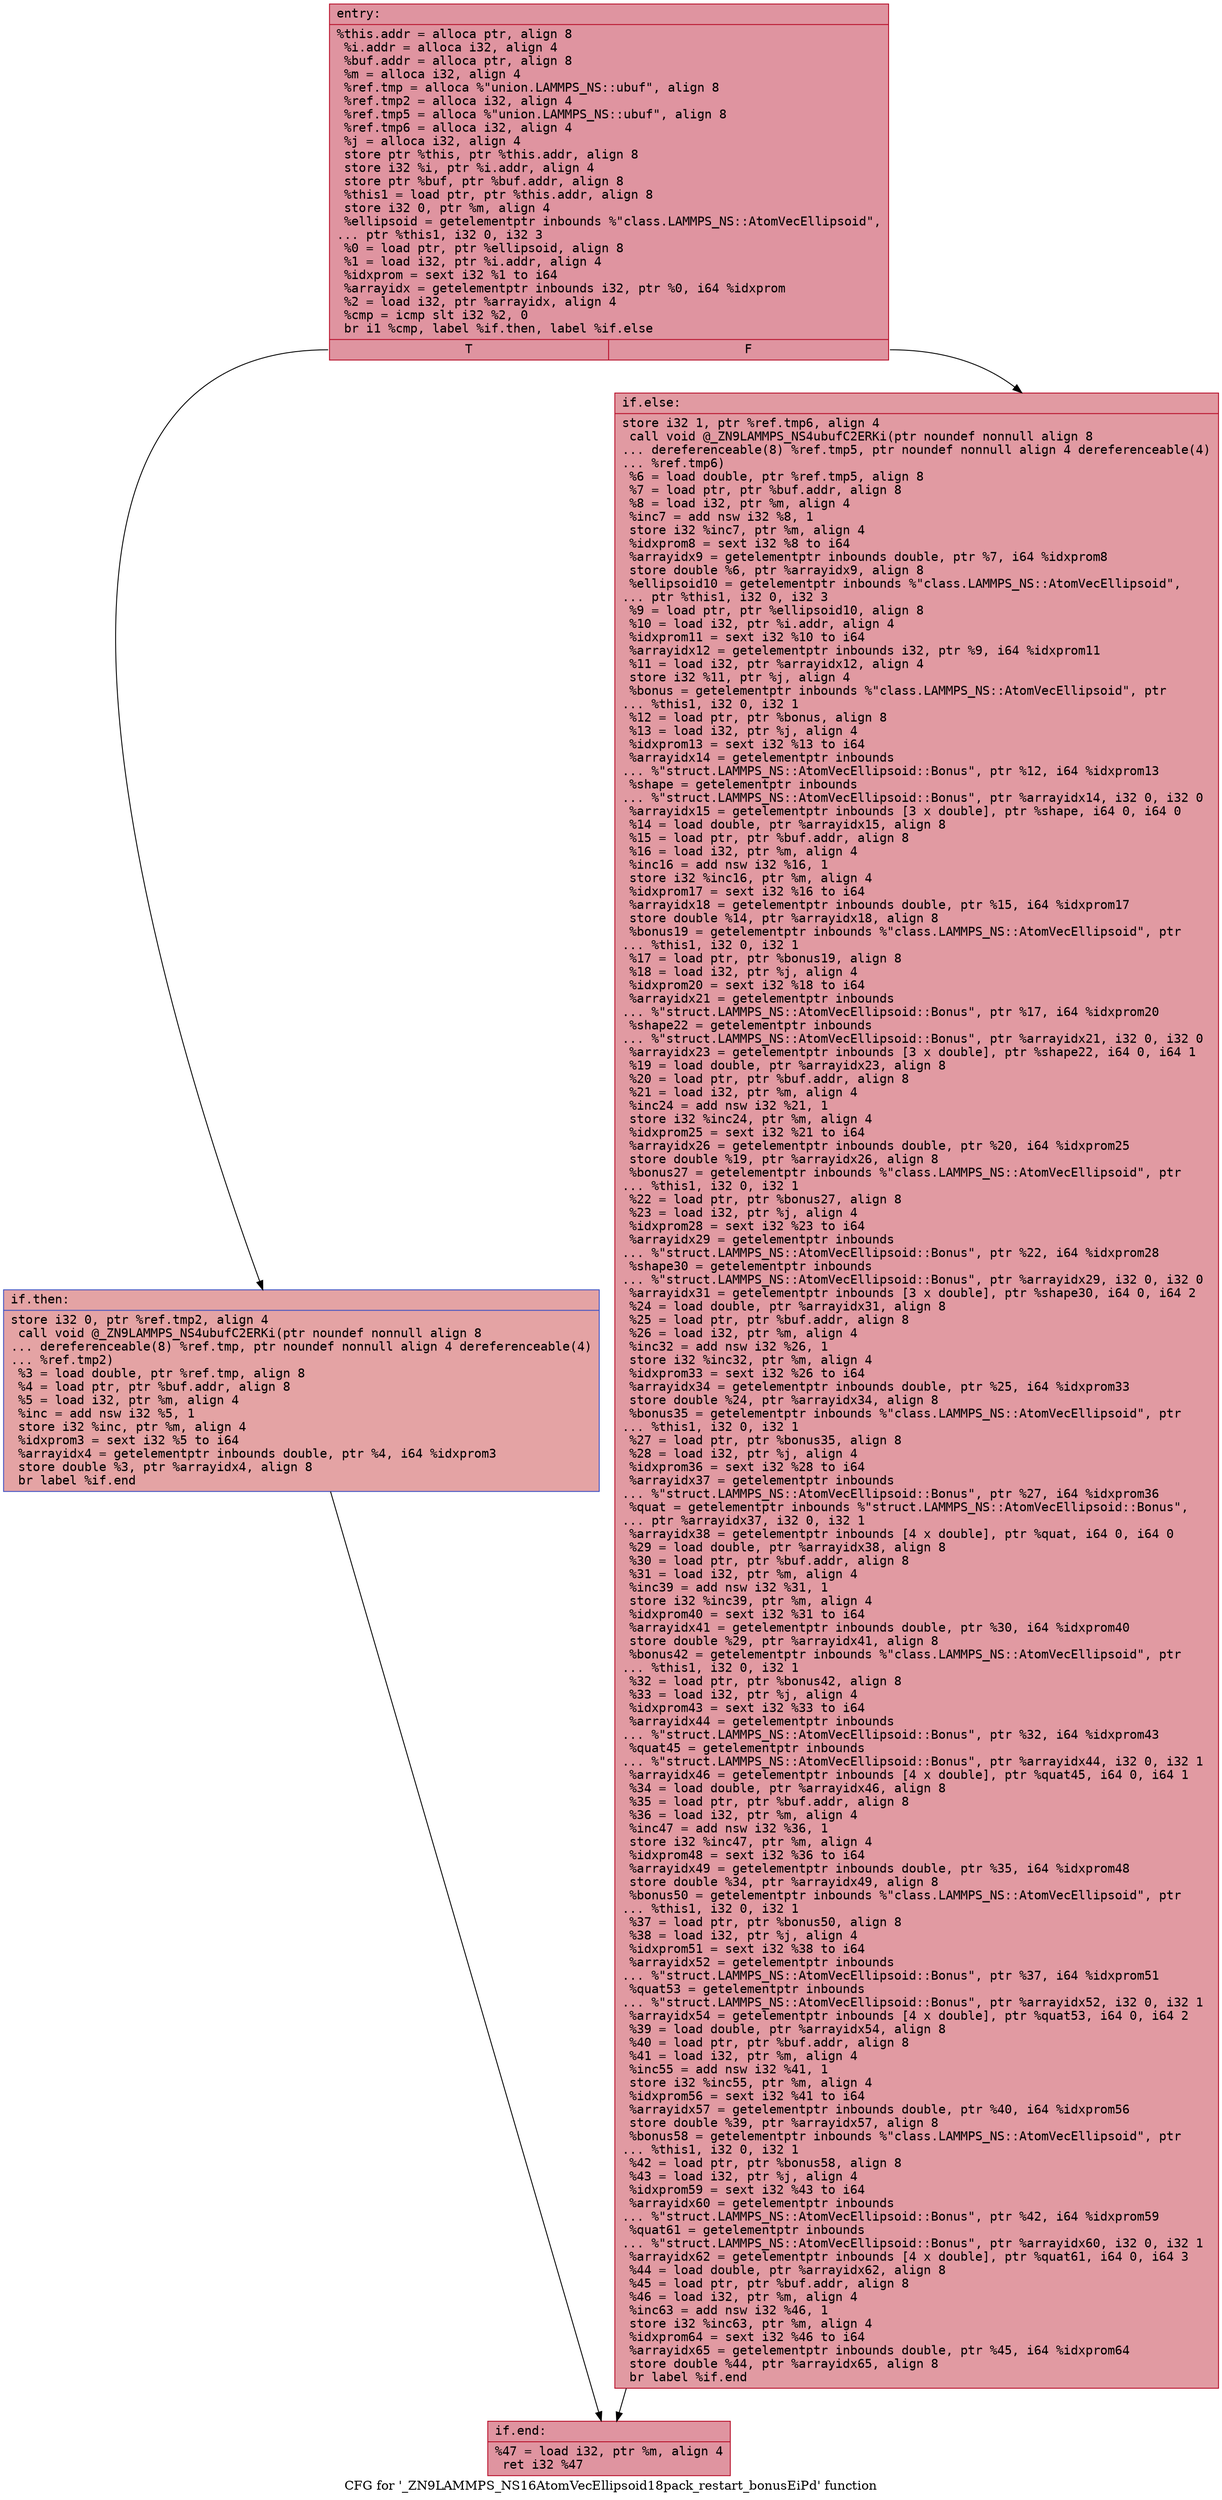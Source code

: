 digraph "CFG for '_ZN9LAMMPS_NS16AtomVecEllipsoid18pack_restart_bonusEiPd' function" {
	label="CFG for '_ZN9LAMMPS_NS16AtomVecEllipsoid18pack_restart_bonusEiPd' function";

	Node0x556728d97580 [shape=record,color="#b70d28ff", style=filled, fillcolor="#b70d2870" fontname="Courier",label="{entry:\l|  %this.addr = alloca ptr, align 8\l  %i.addr = alloca i32, align 4\l  %buf.addr = alloca ptr, align 8\l  %m = alloca i32, align 4\l  %ref.tmp = alloca %\"union.LAMMPS_NS::ubuf\", align 8\l  %ref.tmp2 = alloca i32, align 4\l  %ref.tmp5 = alloca %\"union.LAMMPS_NS::ubuf\", align 8\l  %ref.tmp6 = alloca i32, align 4\l  %j = alloca i32, align 4\l  store ptr %this, ptr %this.addr, align 8\l  store i32 %i, ptr %i.addr, align 4\l  store ptr %buf, ptr %buf.addr, align 8\l  %this1 = load ptr, ptr %this.addr, align 8\l  store i32 0, ptr %m, align 4\l  %ellipsoid = getelementptr inbounds %\"class.LAMMPS_NS::AtomVecEllipsoid\",\l... ptr %this1, i32 0, i32 3\l  %0 = load ptr, ptr %ellipsoid, align 8\l  %1 = load i32, ptr %i.addr, align 4\l  %idxprom = sext i32 %1 to i64\l  %arrayidx = getelementptr inbounds i32, ptr %0, i64 %idxprom\l  %2 = load i32, ptr %arrayidx, align 4\l  %cmp = icmp slt i32 %2, 0\l  br i1 %cmp, label %if.then, label %if.else\l|{<s0>T|<s1>F}}"];
	Node0x556728d97580:s0 -> Node0x556728d98340[tooltip="entry -> if.then\nProbability 37.50%" ];
	Node0x556728d97580:s1 -> Node0x556728d983b0[tooltip="entry -> if.else\nProbability 62.50%" ];
	Node0x556728d98340 [shape=record,color="#3d50c3ff", style=filled, fillcolor="#c32e3170" fontname="Courier",label="{if.then:\l|  store i32 0, ptr %ref.tmp2, align 4\l  call void @_ZN9LAMMPS_NS4ubufC2ERKi(ptr noundef nonnull align 8\l... dereferenceable(8) %ref.tmp, ptr noundef nonnull align 4 dereferenceable(4)\l... %ref.tmp2)\l  %3 = load double, ptr %ref.tmp, align 8\l  %4 = load ptr, ptr %buf.addr, align 8\l  %5 = load i32, ptr %m, align 4\l  %inc = add nsw i32 %5, 1\l  store i32 %inc, ptr %m, align 4\l  %idxprom3 = sext i32 %5 to i64\l  %arrayidx4 = getelementptr inbounds double, ptr %4, i64 %idxprom3\l  store double %3, ptr %arrayidx4, align 8\l  br label %if.end\l}"];
	Node0x556728d98340 -> Node0x556728d98b80[tooltip="if.then -> if.end\nProbability 100.00%" ];
	Node0x556728d983b0 [shape=record,color="#b70d28ff", style=filled, fillcolor="#bb1b2c70" fontname="Courier",label="{if.else:\l|  store i32 1, ptr %ref.tmp6, align 4\l  call void @_ZN9LAMMPS_NS4ubufC2ERKi(ptr noundef nonnull align 8\l... dereferenceable(8) %ref.tmp5, ptr noundef nonnull align 4 dereferenceable(4)\l... %ref.tmp6)\l  %6 = load double, ptr %ref.tmp5, align 8\l  %7 = load ptr, ptr %buf.addr, align 8\l  %8 = load i32, ptr %m, align 4\l  %inc7 = add nsw i32 %8, 1\l  store i32 %inc7, ptr %m, align 4\l  %idxprom8 = sext i32 %8 to i64\l  %arrayidx9 = getelementptr inbounds double, ptr %7, i64 %idxprom8\l  store double %6, ptr %arrayidx9, align 8\l  %ellipsoid10 = getelementptr inbounds %\"class.LAMMPS_NS::AtomVecEllipsoid\",\l... ptr %this1, i32 0, i32 3\l  %9 = load ptr, ptr %ellipsoid10, align 8\l  %10 = load i32, ptr %i.addr, align 4\l  %idxprom11 = sext i32 %10 to i64\l  %arrayidx12 = getelementptr inbounds i32, ptr %9, i64 %idxprom11\l  %11 = load i32, ptr %arrayidx12, align 4\l  store i32 %11, ptr %j, align 4\l  %bonus = getelementptr inbounds %\"class.LAMMPS_NS::AtomVecEllipsoid\", ptr\l... %this1, i32 0, i32 1\l  %12 = load ptr, ptr %bonus, align 8\l  %13 = load i32, ptr %j, align 4\l  %idxprom13 = sext i32 %13 to i64\l  %arrayidx14 = getelementptr inbounds\l... %\"struct.LAMMPS_NS::AtomVecEllipsoid::Bonus\", ptr %12, i64 %idxprom13\l  %shape = getelementptr inbounds\l... %\"struct.LAMMPS_NS::AtomVecEllipsoid::Bonus\", ptr %arrayidx14, i32 0, i32 0\l  %arrayidx15 = getelementptr inbounds [3 x double], ptr %shape, i64 0, i64 0\l  %14 = load double, ptr %arrayidx15, align 8\l  %15 = load ptr, ptr %buf.addr, align 8\l  %16 = load i32, ptr %m, align 4\l  %inc16 = add nsw i32 %16, 1\l  store i32 %inc16, ptr %m, align 4\l  %idxprom17 = sext i32 %16 to i64\l  %arrayidx18 = getelementptr inbounds double, ptr %15, i64 %idxprom17\l  store double %14, ptr %arrayidx18, align 8\l  %bonus19 = getelementptr inbounds %\"class.LAMMPS_NS::AtomVecEllipsoid\", ptr\l... %this1, i32 0, i32 1\l  %17 = load ptr, ptr %bonus19, align 8\l  %18 = load i32, ptr %j, align 4\l  %idxprom20 = sext i32 %18 to i64\l  %arrayidx21 = getelementptr inbounds\l... %\"struct.LAMMPS_NS::AtomVecEllipsoid::Bonus\", ptr %17, i64 %idxprom20\l  %shape22 = getelementptr inbounds\l... %\"struct.LAMMPS_NS::AtomVecEllipsoid::Bonus\", ptr %arrayidx21, i32 0, i32 0\l  %arrayidx23 = getelementptr inbounds [3 x double], ptr %shape22, i64 0, i64 1\l  %19 = load double, ptr %arrayidx23, align 8\l  %20 = load ptr, ptr %buf.addr, align 8\l  %21 = load i32, ptr %m, align 4\l  %inc24 = add nsw i32 %21, 1\l  store i32 %inc24, ptr %m, align 4\l  %idxprom25 = sext i32 %21 to i64\l  %arrayidx26 = getelementptr inbounds double, ptr %20, i64 %idxprom25\l  store double %19, ptr %arrayidx26, align 8\l  %bonus27 = getelementptr inbounds %\"class.LAMMPS_NS::AtomVecEllipsoid\", ptr\l... %this1, i32 0, i32 1\l  %22 = load ptr, ptr %bonus27, align 8\l  %23 = load i32, ptr %j, align 4\l  %idxprom28 = sext i32 %23 to i64\l  %arrayidx29 = getelementptr inbounds\l... %\"struct.LAMMPS_NS::AtomVecEllipsoid::Bonus\", ptr %22, i64 %idxprom28\l  %shape30 = getelementptr inbounds\l... %\"struct.LAMMPS_NS::AtomVecEllipsoid::Bonus\", ptr %arrayidx29, i32 0, i32 0\l  %arrayidx31 = getelementptr inbounds [3 x double], ptr %shape30, i64 0, i64 2\l  %24 = load double, ptr %arrayidx31, align 8\l  %25 = load ptr, ptr %buf.addr, align 8\l  %26 = load i32, ptr %m, align 4\l  %inc32 = add nsw i32 %26, 1\l  store i32 %inc32, ptr %m, align 4\l  %idxprom33 = sext i32 %26 to i64\l  %arrayidx34 = getelementptr inbounds double, ptr %25, i64 %idxprom33\l  store double %24, ptr %arrayidx34, align 8\l  %bonus35 = getelementptr inbounds %\"class.LAMMPS_NS::AtomVecEllipsoid\", ptr\l... %this1, i32 0, i32 1\l  %27 = load ptr, ptr %bonus35, align 8\l  %28 = load i32, ptr %j, align 4\l  %idxprom36 = sext i32 %28 to i64\l  %arrayidx37 = getelementptr inbounds\l... %\"struct.LAMMPS_NS::AtomVecEllipsoid::Bonus\", ptr %27, i64 %idxprom36\l  %quat = getelementptr inbounds %\"struct.LAMMPS_NS::AtomVecEllipsoid::Bonus\",\l... ptr %arrayidx37, i32 0, i32 1\l  %arrayidx38 = getelementptr inbounds [4 x double], ptr %quat, i64 0, i64 0\l  %29 = load double, ptr %arrayidx38, align 8\l  %30 = load ptr, ptr %buf.addr, align 8\l  %31 = load i32, ptr %m, align 4\l  %inc39 = add nsw i32 %31, 1\l  store i32 %inc39, ptr %m, align 4\l  %idxprom40 = sext i32 %31 to i64\l  %arrayidx41 = getelementptr inbounds double, ptr %30, i64 %idxprom40\l  store double %29, ptr %arrayidx41, align 8\l  %bonus42 = getelementptr inbounds %\"class.LAMMPS_NS::AtomVecEllipsoid\", ptr\l... %this1, i32 0, i32 1\l  %32 = load ptr, ptr %bonus42, align 8\l  %33 = load i32, ptr %j, align 4\l  %idxprom43 = sext i32 %33 to i64\l  %arrayidx44 = getelementptr inbounds\l... %\"struct.LAMMPS_NS::AtomVecEllipsoid::Bonus\", ptr %32, i64 %idxprom43\l  %quat45 = getelementptr inbounds\l... %\"struct.LAMMPS_NS::AtomVecEllipsoid::Bonus\", ptr %arrayidx44, i32 0, i32 1\l  %arrayidx46 = getelementptr inbounds [4 x double], ptr %quat45, i64 0, i64 1\l  %34 = load double, ptr %arrayidx46, align 8\l  %35 = load ptr, ptr %buf.addr, align 8\l  %36 = load i32, ptr %m, align 4\l  %inc47 = add nsw i32 %36, 1\l  store i32 %inc47, ptr %m, align 4\l  %idxprom48 = sext i32 %36 to i64\l  %arrayidx49 = getelementptr inbounds double, ptr %35, i64 %idxprom48\l  store double %34, ptr %arrayidx49, align 8\l  %bonus50 = getelementptr inbounds %\"class.LAMMPS_NS::AtomVecEllipsoid\", ptr\l... %this1, i32 0, i32 1\l  %37 = load ptr, ptr %bonus50, align 8\l  %38 = load i32, ptr %j, align 4\l  %idxprom51 = sext i32 %38 to i64\l  %arrayidx52 = getelementptr inbounds\l... %\"struct.LAMMPS_NS::AtomVecEllipsoid::Bonus\", ptr %37, i64 %idxprom51\l  %quat53 = getelementptr inbounds\l... %\"struct.LAMMPS_NS::AtomVecEllipsoid::Bonus\", ptr %arrayidx52, i32 0, i32 1\l  %arrayidx54 = getelementptr inbounds [4 x double], ptr %quat53, i64 0, i64 2\l  %39 = load double, ptr %arrayidx54, align 8\l  %40 = load ptr, ptr %buf.addr, align 8\l  %41 = load i32, ptr %m, align 4\l  %inc55 = add nsw i32 %41, 1\l  store i32 %inc55, ptr %m, align 4\l  %idxprom56 = sext i32 %41 to i64\l  %arrayidx57 = getelementptr inbounds double, ptr %40, i64 %idxprom56\l  store double %39, ptr %arrayidx57, align 8\l  %bonus58 = getelementptr inbounds %\"class.LAMMPS_NS::AtomVecEllipsoid\", ptr\l... %this1, i32 0, i32 1\l  %42 = load ptr, ptr %bonus58, align 8\l  %43 = load i32, ptr %j, align 4\l  %idxprom59 = sext i32 %43 to i64\l  %arrayidx60 = getelementptr inbounds\l... %\"struct.LAMMPS_NS::AtomVecEllipsoid::Bonus\", ptr %42, i64 %idxprom59\l  %quat61 = getelementptr inbounds\l... %\"struct.LAMMPS_NS::AtomVecEllipsoid::Bonus\", ptr %arrayidx60, i32 0, i32 1\l  %arrayidx62 = getelementptr inbounds [4 x double], ptr %quat61, i64 0, i64 3\l  %44 = load double, ptr %arrayidx62, align 8\l  %45 = load ptr, ptr %buf.addr, align 8\l  %46 = load i32, ptr %m, align 4\l  %inc63 = add nsw i32 %46, 1\l  store i32 %inc63, ptr %m, align 4\l  %idxprom64 = sext i32 %46 to i64\l  %arrayidx65 = getelementptr inbounds double, ptr %45, i64 %idxprom64\l  store double %44, ptr %arrayidx65, align 8\l  br label %if.end\l}"];
	Node0x556728d983b0 -> Node0x556728d98b80[tooltip="if.else -> if.end\nProbability 100.00%" ];
	Node0x556728d98b80 [shape=record,color="#b70d28ff", style=filled, fillcolor="#b70d2870" fontname="Courier",label="{if.end:\l|  %47 = load i32, ptr %m, align 4\l  ret i32 %47\l}"];
}
